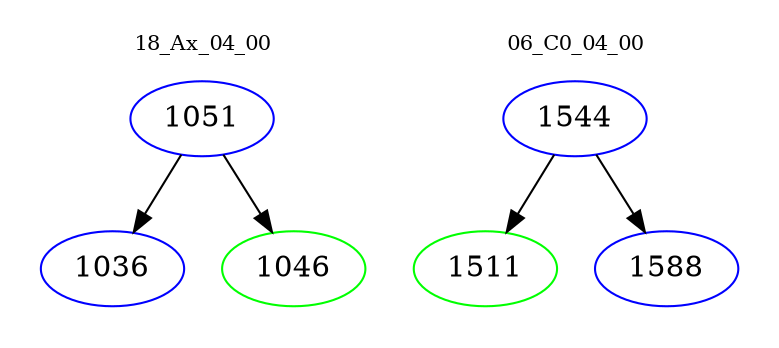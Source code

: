 digraph{
subgraph cluster_0 {
color = white
label = "18_Ax_04_00";
fontsize=10;
T0_1051 [label="1051", color="blue"]
T0_1051 -> T0_1036 [color="black"]
T0_1036 [label="1036", color="blue"]
T0_1051 -> T0_1046 [color="black"]
T0_1046 [label="1046", color="green"]
}
subgraph cluster_1 {
color = white
label = "06_C0_04_00";
fontsize=10;
T1_1544 [label="1544", color="blue"]
T1_1544 -> T1_1511 [color="black"]
T1_1511 [label="1511", color="green"]
T1_1544 -> T1_1588 [color="black"]
T1_1588 [label="1588", color="blue"]
}
}

